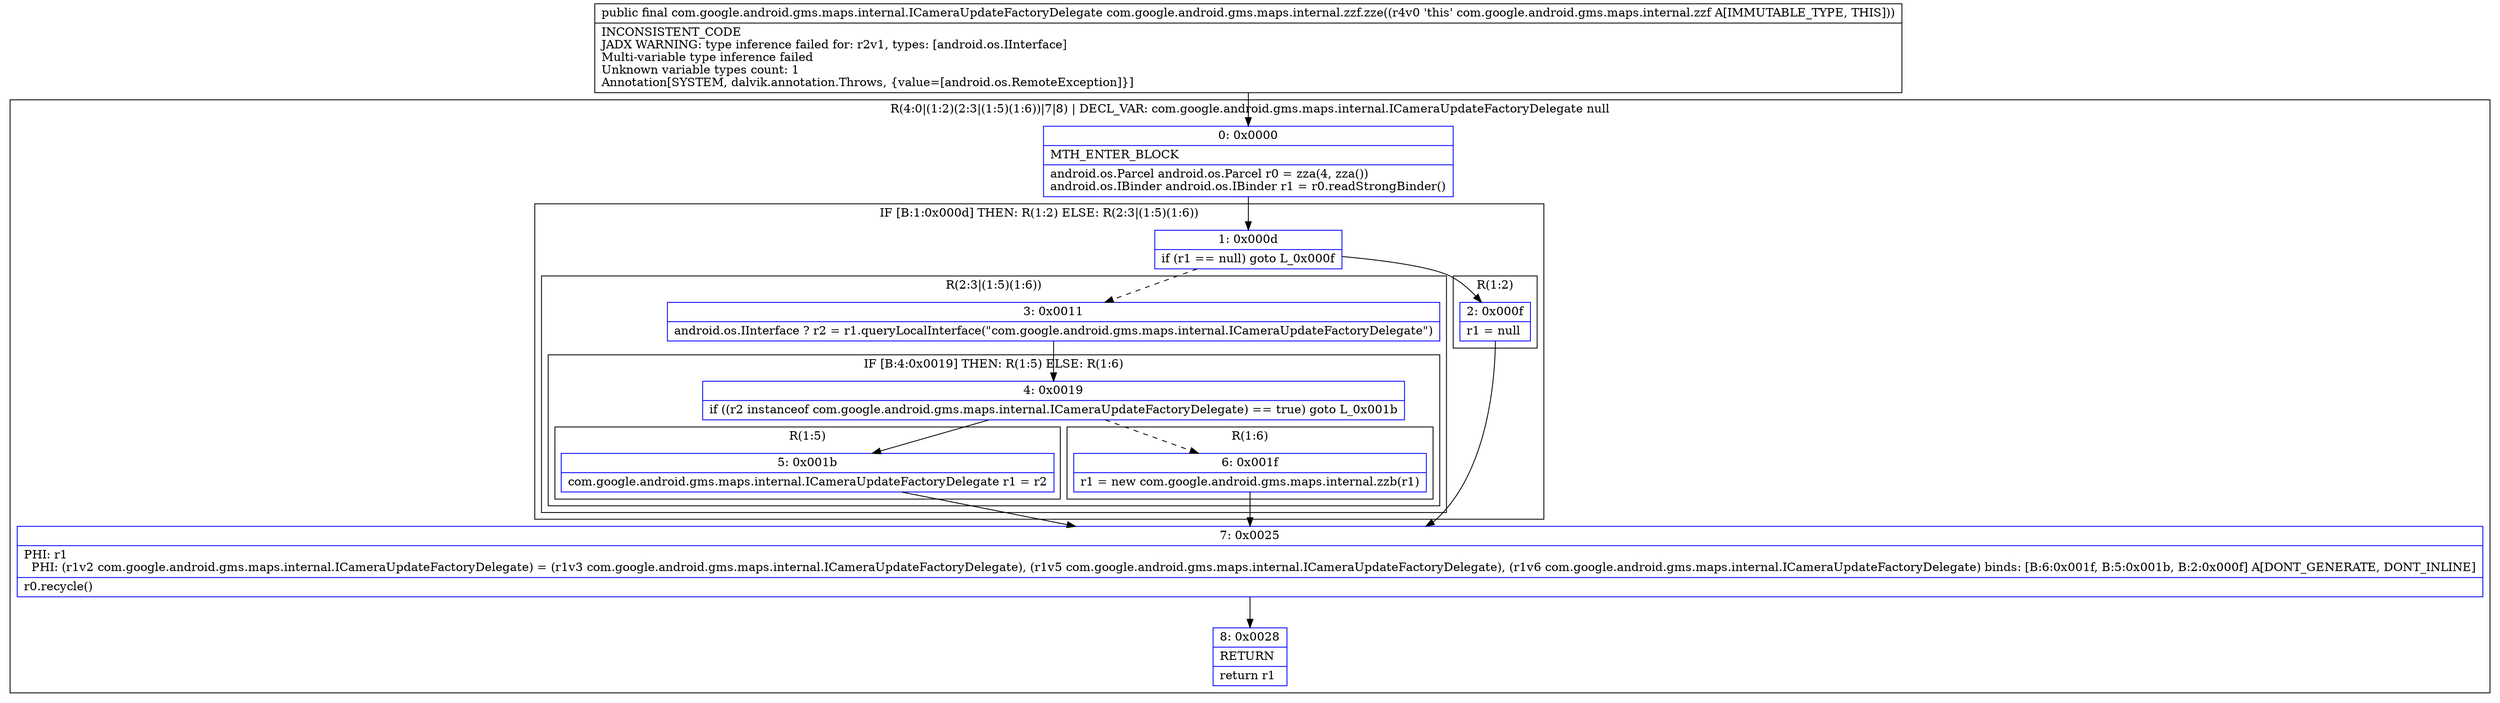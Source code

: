 digraph "CFG forcom.google.android.gms.maps.internal.zzf.zze()Lcom\/google\/android\/gms\/maps\/internal\/ICameraUpdateFactoryDelegate;" {
subgraph cluster_Region_1861900964 {
label = "R(4:0|(1:2)(2:3|(1:5)(1:6))|7|8) | DECL_VAR: com.google.android.gms.maps.internal.ICameraUpdateFactoryDelegate null\l";
node [shape=record,color=blue];
Node_0 [shape=record,label="{0\:\ 0x0000|MTH_ENTER_BLOCK\l|android.os.Parcel android.os.Parcel r0 = zza(4, zza())\landroid.os.IBinder android.os.IBinder r1 = r0.readStrongBinder()\l}"];
subgraph cluster_IfRegion_987996106 {
label = "IF [B:1:0x000d] THEN: R(1:2) ELSE: R(2:3|(1:5)(1:6))";
node [shape=record,color=blue];
Node_1 [shape=record,label="{1\:\ 0x000d|if (r1 == null) goto L_0x000f\l}"];
subgraph cluster_Region_283702082 {
label = "R(1:2)";
node [shape=record,color=blue];
Node_2 [shape=record,label="{2\:\ 0x000f|r1 = null\l}"];
}
subgraph cluster_Region_1874334481 {
label = "R(2:3|(1:5)(1:6))";
node [shape=record,color=blue];
Node_3 [shape=record,label="{3\:\ 0x0011|android.os.IInterface ? r2 = r1.queryLocalInterface(\"com.google.android.gms.maps.internal.ICameraUpdateFactoryDelegate\")\l}"];
subgraph cluster_IfRegion_1072122581 {
label = "IF [B:4:0x0019] THEN: R(1:5) ELSE: R(1:6)";
node [shape=record,color=blue];
Node_4 [shape=record,label="{4\:\ 0x0019|if ((r2 instanceof com.google.android.gms.maps.internal.ICameraUpdateFactoryDelegate) == true) goto L_0x001b\l}"];
subgraph cluster_Region_911423373 {
label = "R(1:5)";
node [shape=record,color=blue];
Node_5 [shape=record,label="{5\:\ 0x001b|com.google.android.gms.maps.internal.ICameraUpdateFactoryDelegate r1 = r2\l}"];
}
subgraph cluster_Region_171995931 {
label = "R(1:6)";
node [shape=record,color=blue];
Node_6 [shape=record,label="{6\:\ 0x001f|r1 = new com.google.android.gms.maps.internal.zzb(r1)\l}"];
}
}
}
}
Node_7 [shape=record,label="{7\:\ 0x0025|PHI: r1 \l  PHI: (r1v2 com.google.android.gms.maps.internal.ICameraUpdateFactoryDelegate) = (r1v3 com.google.android.gms.maps.internal.ICameraUpdateFactoryDelegate), (r1v5 com.google.android.gms.maps.internal.ICameraUpdateFactoryDelegate), (r1v6 com.google.android.gms.maps.internal.ICameraUpdateFactoryDelegate) binds: [B:6:0x001f, B:5:0x001b, B:2:0x000f] A[DONT_GENERATE, DONT_INLINE]\l|r0.recycle()\l}"];
Node_8 [shape=record,label="{8\:\ 0x0028|RETURN\l|return r1\l}"];
}
MethodNode[shape=record,label="{public final com.google.android.gms.maps.internal.ICameraUpdateFactoryDelegate com.google.android.gms.maps.internal.zzf.zze((r4v0 'this' com.google.android.gms.maps.internal.zzf A[IMMUTABLE_TYPE, THIS]))  | INCONSISTENT_CODE\lJADX WARNING: type inference failed for: r2v1, types: [android.os.IInterface]\lMulti\-variable type inference failed\lUnknown variable types count: 1\lAnnotation[SYSTEM, dalvik.annotation.Throws, \{value=[android.os.RemoteException]\}]\l}"];
MethodNode -> Node_0;
Node_0 -> Node_1;
Node_1 -> Node_2;
Node_1 -> Node_3[style=dashed];
Node_2 -> Node_7;
Node_3 -> Node_4;
Node_4 -> Node_5;
Node_4 -> Node_6[style=dashed];
Node_5 -> Node_7;
Node_6 -> Node_7;
Node_7 -> Node_8;
}

